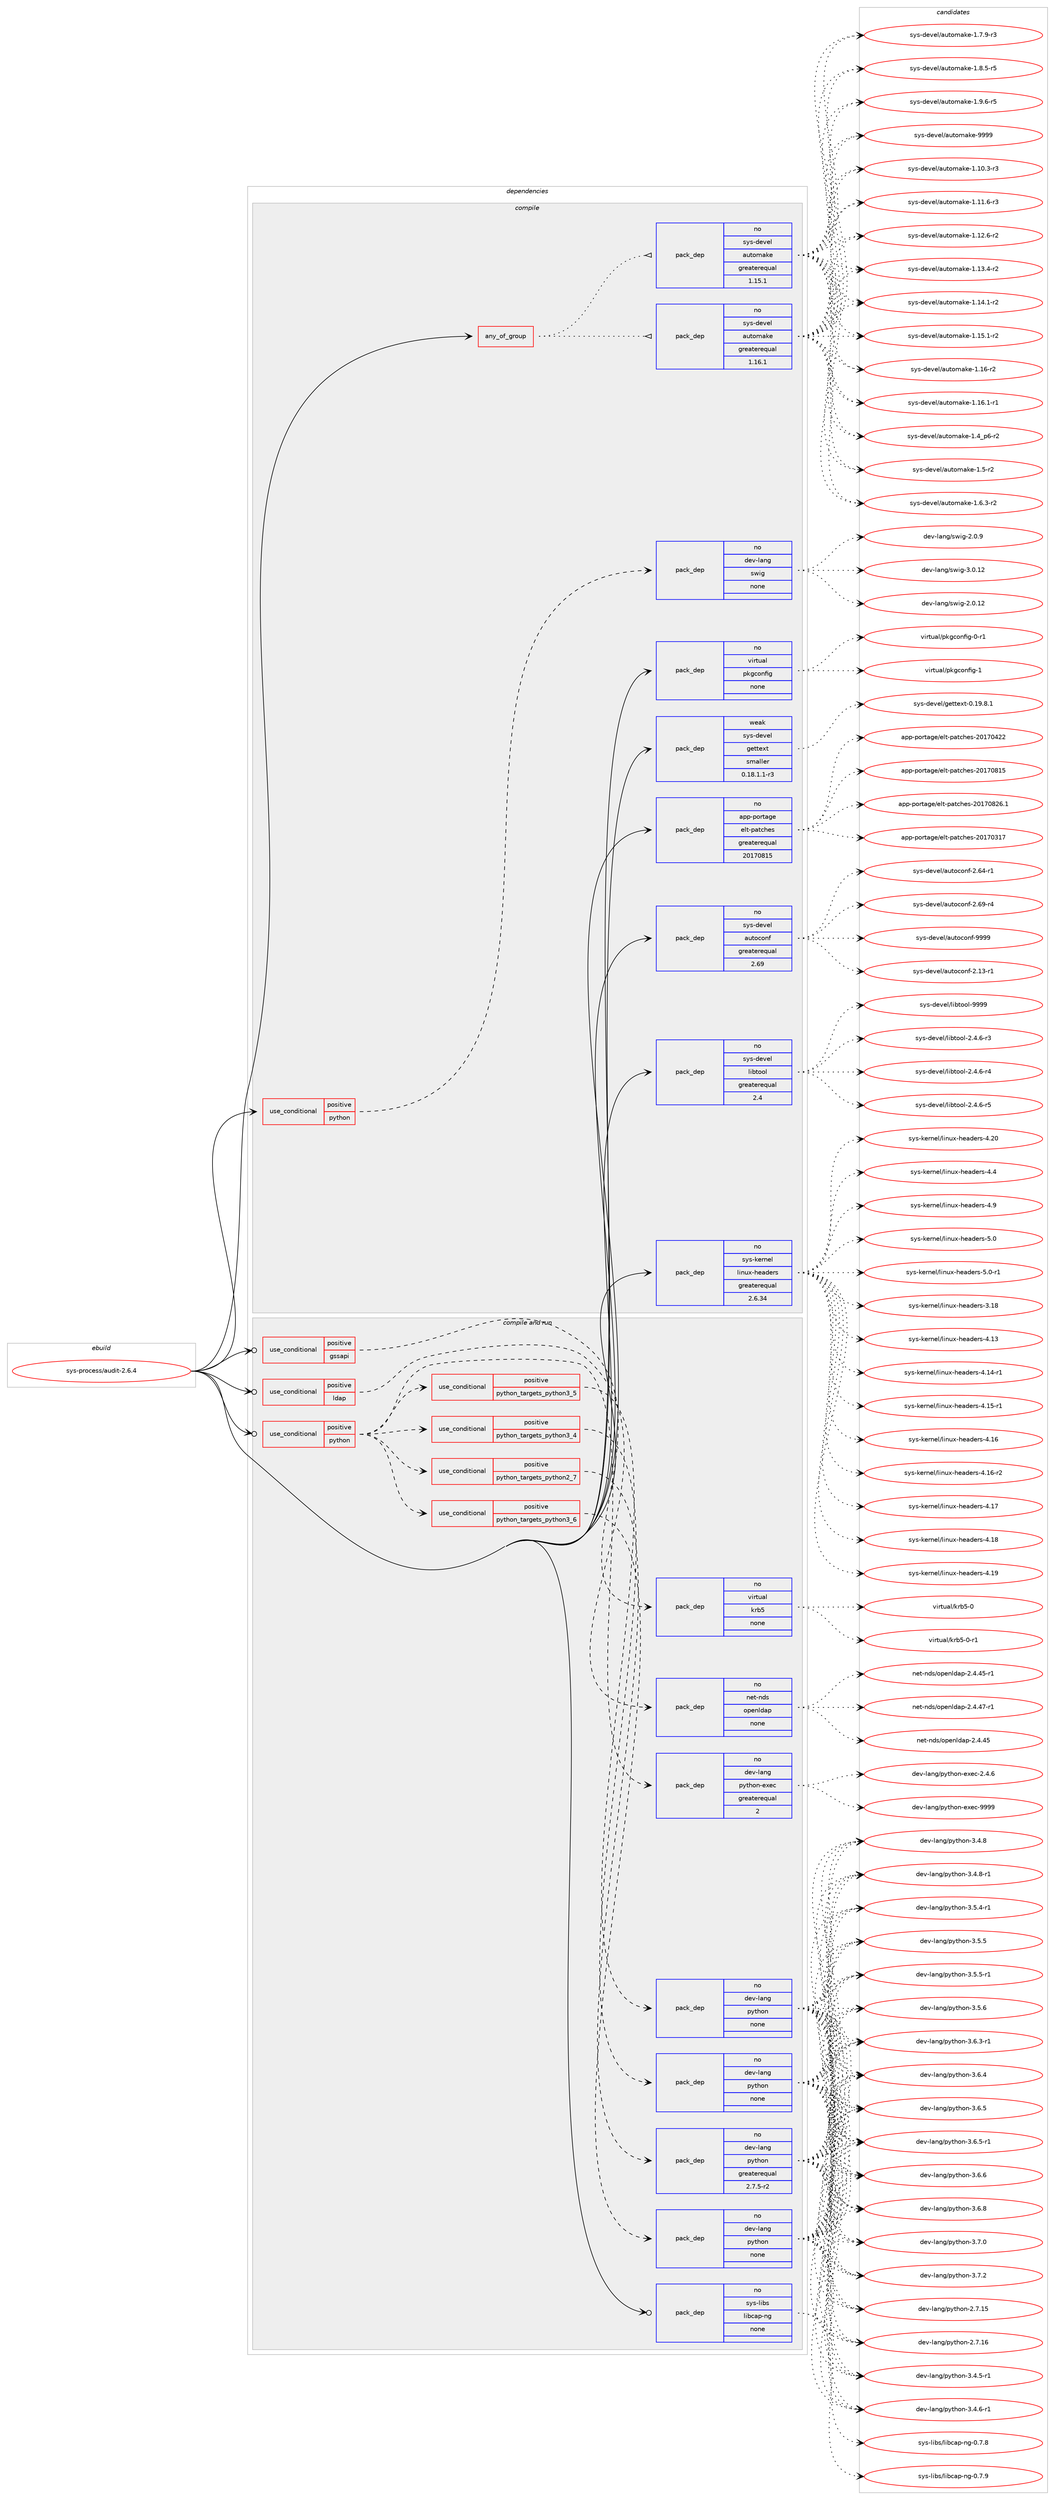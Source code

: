 digraph prolog {

# *************
# Graph options
# *************

newrank=true;
concentrate=true;
compound=true;
graph [rankdir=LR,fontname=Helvetica,fontsize=10,ranksep=1.5];#, ranksep=2.5, nodesep=0.2];
edge  [arrowhead=vee];
node  [fontname=Helvetica,fontsize=10];

# **********
# The ebuild
# **********

subgraph cluster_leftcol {
color=gray;
rank=same;
label=<<i>ebuild</i>>;
id [label="sys-process/audit-2.6.4", color=red, width=4, href="../sys-process/audit-2.6.4.svg"];
}

# ****************
# The dependencies
# ****************

subgraph cluster_midcol {
color=gray;
label=<<i>dependencies</i>>;
subgraph cluster_compile {
fillcolor="#eeeeee";
style=filled;
label=<<i>compile</i>>;
subgraph any27771 {
dependency1740140 [label=<<TABLE BORDER="0" CELLBORDER="1" CELLSPACING="0" CELLPADDING="4"><TR><TD CELLPADDING="10">any_of_group</TD></TR></TABLE>>, shape=none, color=red];subgraph pack1248981 {
dependency1740141 [label=<<TABLE BORDER="0" CELLBORDER="1" CELLSPACING="0" CELLPADDING="4" WIDTH="220"><TR><TD ROWSPAN="6" CELLPADDING="30">pack_dep</TD></TR><TR><TD WIDTH="110">no</TD></TR><TR><TD>sys-devel</TD></TR><TR><TD>automake</TD></TR><TR><TD>greaterequal</TD></TR><TR><TD>1.16.1</TD></TR></TABLE>>, shape=none, color=blue];
}
dependency1740140:e -> dependency1740141:w [weight=20,style="dotted",arrowhead="oinv"];
subgraph pack1248982 {
dependency1740142 [label=<<TABLE BORDER="0" CELLBORDER="1" CELLSPACING="0" CELLPADDING="4" WIDTH="220"><TR><TD ROWSPAN="6" CELLPADDING="30">pack_dep</TD></TR><TR><TD WIDTH="110">no</TD></TR><TR><TD>sys-devel</TD></TR><TR><TD>automake</TD></TR><TR><TD>greaterequal</TD></TR><TR><TD>1.15.1</TD></TR></TABLE>>, shape=none, color=blue];
}
dependency1740140:e -> dependency1740142:w [weight=20,style="dotted",arrowhead="oinv"];
}
id:e -> dependency1740140:w [weight=20,style="solid",arrowhead="vee"];
subgraph cond462396 {
dependency1740143 [label=<<TABLE BORDER="0" CELLBORDER="1" CELLSPACING="0" CELLPADDING="4"><TR><TD ROWSPAN="3" CELLPADDING="10">use_conditional</TD></TR><TR><TD>positive</TD></TR><TR><TD>python</TD></TR></TABLE>>, shape=none, color=red];
subgraph pack1248983 {
dependency1740144 [label=<<TABLE BORDER="0" CELLBORDER="1" CELLSPACING="0" CELLPADDING="4" WIDTH="220"><TR><TD ROWSPAN="6" CELLPADDING="30">pack_dep</TD></TR><TR><TD WIDTH="110">no</TD></TR><TR><TD>dev-lang</TD></TR><TR><TD>swig</TD></TR><TR><TD>none</TD></TR><TR><TD></TD></TR></TABLE>>, shape=none, color=blue];
}
dependency1740143:e -> dependency1740144:w [weight=20,style="dashed",arrowhead="vee"];
}
id:e -> dependency1740143:w [weight=20,style="solid",arrowhead="vee"];
subgraph pack1248984 {
dependency1740145 [label=<<TABLE BORDER="0" CELLBORDER="1" CELLSPACING="0" CELLPADDING="4" WIDTH="220"><TR><TD ROWSPAN="6" CELLPADDING="30">pack_dep</TD></TR><TR><TD WIDTH="110">no</TD></TR><TR><TD>app-portage</TD></TR><TR><TD>elt-patches</TD></TR><TR><TD>greaterequal</TD></TR><TR><TD>20170815</TD></TR></TABLE>>, shape=none, color=blue];
}
id:e -> dependency1740145:w [weight=20,style="solid",arrowhead="vee"];
subgraph pack1248985 {
dependency1740146 [label=<<TABLE BORDER="0" CELLBORDER="1" CELLSPACING="0" CELLPADDING="4" WIDTH="220"><TR><TD ROWSPAN="6" CELLPADDING="30">pack_dep</TD></TR><TR><TD WIDTH="110">no</TD></TR><TR><TD>sys-devel</TD></TR><TR><TD>autoconf</TD></TR><TR><TD>greaterequal</TD></TR><TR><TD>2.69</TD></TR></TABLE>>, shape=none, color=blue];
}
id:e -> dependency1740146:w [weight=20,style="solid",arrowhead="vee"];
subgraph pack1248986 {
dependency1740147 [label=<<TABLE BORDER="0" CELLBORDER="1" CELLSPACING="0" CELLPADDING="4" WIDTH="220"><TR><TD ROWSPAN="6" CELLPADDING="30">pack_dep</TD></TR><TR><TD WIDTH="110">no</TD></TR><TR><TD>sys-devel</TD></TR><TR><TD>libtool</TD></TR><TR><TD>greaterequal</TD></TR><TR><TD>2.4</TD></TR></TABLE>>, shape=none, color=blue];
}
id:e -> dependency1740147:w [weight=20,style="solid",arrowhead="vee"];
subgraph pack1248987 {
dependency1740148 [label=<<TABLE BORDER="0" CELLBORDER="1" CELLSPACING="0" CELLPADDING="4" WIDTH="220"><TR><TD ROWSPAN="6" CELLPADDING="30">pack_dep</TD></TR><TR><TD WIDTH="110">no</TD></TR><TR><TD>sys-kernel</TD></TR><TR><TD>linux-headers</TD></TR><TR><TD>greaterequal</TD></TR><TR><TD>2.6.34</TD></TR></TABLE>>, shape=none, color=blue];
}
id:e -> dependency1740148:w [weight=20,style="solid",arrowhead="vee"];
subgraph pack1248988 {
dependency1740149 [label=<<TABLE BORDER="0" CELLBORDER="1" CELLSPACING="0" CELLPADDING="4" WIDTH="220"><TR><TD ROWSPAN="6" CELLPADDING="30">pack_dep</TD></TR><TR><TD WIDTH="110">no</TD></TR><TR><TD>virtual</TD></TR><TR><TD>pkgconfig</TD></TR><TR><TD>none</TD></TR><TR><TD></TD></TR></TABLE>>, shape=none, color=blue];
}
id:e -> dependency1740149:w [weight=20,style="solid",arrowhead="vee"];
subgraph pack1248989 {
dependency1740150 [label=<<TABLE BORDER="0" CELLBORDER="1" CELLSPACING="0" CELLPADDING="4" WIDTH="220"><TR><TD ROWSPAN="6" CELLPADDING="30">pack_dep</TD></TR><TR><TD WIDTH="110">weak</TD></TR><TR><TD>sys-devel</TD></TR><TR><TD>gettext</TD></TR><TR><TD>smaller</TD></TR><TR><TD>0.18.1.1-r3</TD></TR></TABLE>>, shape=none, color=blue];
}
id:e -> dependency1740150:w [weight=20,style="solid",arrowhead="vee"];
}
subgraph cluster_compileandrun {
fillcolor="#eeeeee";
style=filled;
label=<<i>compile and run</i>>;
subgraph cond462397 {
dependency1740151 [label=<<TABLE BORDER="0" CELLBORDER="1" CELLSPACING="0" CELLPADDING="4"><TR><TD ROWSPAN="3" CELLPADDING="10">use_conditional</TD></TR><TR><TD>positive</TD></TR><TR><TD>gssapi</TD></TR></TABLE>>, shape=none, color=red];
subgraph pack1248990 {
dependency1740152 [label=<<TABLE BORDER="0" CELLBORDER="1" CELLSPACING="0" CELLPADDING="4" WIDTH="220"><TR><TD ROWSPAN="6" CELLPADDING="30">pack_dep</TD></TR><TR><TD WIDTH="110">no</TD></TR><TR><TD>virtual</TD></TR><TR><TD>krb5</TD></TR><TR><TD>none</TD></TR><TR><TD></TD></TR></TABLE>>, shape=none, color=blue];
}
dependency1740151:e -> dependency1740152:w [weight=20,style="dashed",arrowhead="vee"];
}
id:e -> dependency1740151:w [weight=20,style="solid",arrowhead="odotvee"];
subgraph cond462398 {
dependency1740153 [label=<<TABLE BORDER="0" CELLBORDER="1" CELLSPACING="0" CELLPADDING="4"><TR><TD ROWSPAN="3" CELLPADDING="10">use_conditional</TD></TR><TR><TD>positive</TD></TR><TR><TD>ldap</TD></TR></TABLE>>, shape=none, color=red];
subgraph pack1248991 {
dependency1740154 [label=<<TABLE BORDER="0" CELLBORDER="1" CELLSPACING="0" CELLPADDING="4" WIDTH="220"><TR><TD ROWSPAN="6" CELLPADDING="30">pack_dep</TD></TR><TR><TD WIDTH="110">no</TD></TR><TR><TD>net-nds</TD></TR><TR><TD>openldap</TD></TR><TR><TD>none</TD></TR><TR><TD></TD></TR></TABLE>>, shape=none, color=blue];
}
dependency1740153:e -> dependency1740154:w [weight=20,style="dashed",arrowhead="vee"];
}
id:e -> dependency1740153:w [weight=20,style="solid",arrowhead="odotvee"];
subgraph cond462399 {
dependency1740155 [label=<<TABLE BORDER="0" CELLBORDER="1" CELLSPACING="0" CELLPADDING="4"><TR><TD ROWSPAN="3" CELLPADDING="10">use_conditional</TD></TR><TR><TD>positive</TD></TR><TR><TD>python</TD></TR></TABLE>>, shape=none, color=red];
subgraph cond462400 {
dependency1740156 [label=<<TABLE BORDER="0" CELLBORDER="1" CELLSPACING="0" CELLPADDING="4"><TR><TD ROWSPAN="3" CELLPADDING="10">use_conditional</TD></TR><TR><TD>positive</TD></TR><TR><TD>python_targets_python2_7</TD></TR></TABLE>>, shape=none, color=red];
subgraph pack1248992 {
dependency1740157 [label=<<TABLE BORDER="0" CELLBORDER="1" CELLSPACING="0" CELLPADDING="4" WIDTH="220"><TR><TD ROWSPAN="6" CELLPADDING="30">pack_dep</TD></TR><TR><TD WIDTH="110">no</TD></TR><TR><TD>dev-lang</TD></TR><TR><TD>python</TD></TR><TR><TD>greaterequal</TD></TR><TR><TD>2.7.5-r2</TD></TR></TABLE>>, shape=none, color=blue];
}
dependency1740156:e -> dependency1740157:w [weight=20,style="dashed",arrowhead="vee"];
}
dependency1740155:e -> dependency1740156:w [weight=20,style="dashed",arrowhead="vee"];
subgraph cond462401 {
dependency1740158 [label=<<TABLE BORDER="0" CELLBORDER="1" CELLSPACING="0" CELLPADDING="4"><TR><TD ROWSPAN="3" CELLPADDING="10">use_conditional</TD></TR><TR><TD>positive</TD></TR><TR><TD>python_targets_python3_4</TD></TR></TABLE>>, shape=none, color=red];
subgraph pack1248993 {
dependency1740159 [label=<<TABLE BORDER="0" CELLBORDER="1" CELLSPACING="0" CELLPADDING="4" WIDTH="220"><TR><TD ROWSPAN="6" CELLPADDING="30">pack_dep</TD></TR><TR><TD WIDTH="110">no</TD></TR><TR><TD>dev-lang</TD></TR><TR><TD>python</TD></TR><TR><TD>none</TD></TR><TR><TD></TD></TR></TABLE>>, shape=none, color=blue];
}
dependency1740158:e -> dependency1740159:w [weight=20,style="dashed",arrowhead="vee"];
}
dependency1740155:e -> dependency1740158:w [weight=20,style="dashed",arrowhead="vee"];
subgraph cond462402 {
dependency1740160 [label=<<TABLE BORDER="0" CELLBORDER="1" CELLSPACING="0" CELLPADDING="4"><TR><TD ROWSPAN="3" CELLPADDING="10">use_conditional</TD></TR><TR><TD>positive</TD></TR><TR><TD>python_targets_python3_5</TD></TR></TABLE>>, shape=none, color=red];
subgraph pack1248994 {
dependency1740161 [label=<<TABLE BORDER="0" CELLBORDER="1" CELLSPACING="0" CELLPADDING="4" WIDTH="220"><TR><TD ROWSPAN="6" CELLPADDING="30">pack_dep</TD></TR><TR><TD WIDTH="110">no</TD></TR><TR><TD>dev-lang</TD></TR><TR><TD>python</TD></TR><TR><TD>none</TD></TR><TR><TD></TD></TR></TABLE>>, shape=none, color=blue];
}
dependency1740160:e -> dependency1740161:w [weight=20,style="dashed",arrowhead="vee"];
}
dependency1740155:e -> dependency1740160:w [weight=20,style="dashed",arrowhead="vee"];
subgraph cond462403 {
dependency1740162 [label=<<TABLE BORDER="0" CELLBORDER="1" CELLSPACING="0" CELLPADDING="4"><TR><TD ROWSPAN="3" CELLPADDING="10">use_conditional</TD></TR><TR><TD>positive</TD></TR><TR><TD>python_targets_python3_6</TD></TR></TABLE>>, shape=none, color=red];
subgraph pack1248995 {
dependency1740163 [label=<<TABLE BORDER="0" CELLBORDER="1" CELLSPACING="0" CELLPADDING="4" WIDTH="220"><TR><TD ROWSPAN="6" CELLPADDING="30">pack_dep</TD></TR><TR><TD WIDTH="110">no</TD></TR><TR><TD>dev-lang</TD></TR><TR><TD>python</TD></TR><TR><TD>none</TD></TR><TR><TD></TD></TR></TABLE>>, shape=none, color=blue];
}
dependency1740162:e -> dependency1740163:w [weight=20,style="dashed",arrowhead="vee"];
}
dependency1740155:e -> dependency1740162:w [weight=20,style="dashed",arrowhead="vee"];
subgraph pack1248996 {
dependency1740164 [label=<<TABLE BORDER="0" CELLBORDER="1" CELLSPACING="0" CELLPADDING="4" WIDTH="220"><TR><TD ROWSPAN="6" CELLPADDING="30">pack_dep</TD></TR><TR><TD WIDTH="110">no</TD></TR><TR><TD>dev-lang</TD></TR><TR><TD>python-exec</TD></TR><TR><TD>greaterequal</TD></TR><TR><TD>2</TD></TR></TABLE>>, shape=none, color=blue];
}
dependency1740155:e -> dependency1740164:w [weight=20,style="dashed",arrowhead="vee"];
}
id:e -> dependency1740155:w [weight=20,style="solid",arrowhead="odotvee"];
subgraph pack1248997 {
dependency1740165 [label=<<TABLE BORDER="0" CELLBORDER="1" CELLSPACING="0" CELLPADDING="4" WIDTH="220"><TR><TD ROWSPAN="6" CELLPADDING="30">pack_dep</TD></TR><TR><TD WIDTH="110">no</TD></TR><TR><TD>sys-libs</TD></TR><TR><TD>libcap-ng</TD></TR><TR><TD>none</TD></TR><TR><TD></TD></TR></TABLE>>, shape=none, color=blue];
}
id:e -> dependency1740165:w [weight=20,style="solid",arrowhead="odotvee"];
}
subgraph cluster_run {
fillcolor="#eeeeee";
style=filled;
label=<<i>run</i>>;
}
}

# **************
# The candidates
# **************

subgraph cluster_choices {
rank=same;
color=gray;
label=<<i>candidates</i>>;

subgraph choice1248981 {
color=black;
nodesep=1;
choice11512111545100101118101108479711711611110997107101454946494846514511451 [label="sys-devel/automake-1.10.3-r3", color=red, width=4,href="../sys-devel/automake-1.10.3-r3.svg"];
choice11512111545100101118101108479711711611110997107101454946494946544511451 [label="sys-devel/automake-1.11.6-r3", color=red, width=4,href="../sys-devel/automake-1.11.6-r3.svg"];
choice11512111545100101118101108479711711611110997107101454946495046544511450 [label="sys-devel/automake-1.12.6-r2", color=red, width=4,href="../sys-devel/automake-1.12.6-r2.svg"];
choice11512111545100101118101108479711711611110997107101454946495146524511450 [label="sys-devel/automake-1.13.4-r2", color=red, width=4,href="../sys-devel/automake-1.13.4-r2.svg"];
choice11512111545100101118101108479711711611110997107101454946495246494511450 [label="sys-devel/automake-1.14.1-r2", color=red, width=4,href="../sys-devel/automake-1.14.1-r2.svg"];
choice11512111545100101118101108479711711611110997107101454946495346494511450 [label="sys-devel/automake-1.15.1-r2", color=red, width=4,href="../sys-devel/automake-1.15.1-r2.svg"];
choice1151211154510010111810110847971171161111099710710145494649544511450 [label="sys-devel/automake-1.16-r2", color=red, width=4,href="../sys-devel/automake-1.16-r2.svg"];
choice11512111545100101118101108479711711611110997107101454946495446494511449 [label="sys-devel/automake-1.16.1-r1", color=red, width=4,href="../sys-devel/automake-1.16.1-r1.svg"];
choice115121115451001011181011084797117116111109971071014549465295112544511450 [label="sys-devel/automake-1.4_p6-r2", color=red, width=4,href="../sys-devel/automake-1.4_p6-r2.svg"];
choice11512111545100101118101108479711711611110997107101454946534511450 [label="sys-devel/automake-1.5-r2", color=red, width=4,href="../sys-devel/automake-1.5-r2.svg"];
choice115121115451001011181011084797117116111109971071014549465446514511450 [label="sys-devel/automake-1.6.3-r2", color=red, width=4,href="../sys-devel/automake-1.6.3-r2.svg"];
choice115121115451001011181011084797117116111109971071014549465546574511451 [label="sys-devel/automake-1.7.9-r3", color=red, width=4,href="../sys-devel/automake-1.7.9-r3.svg"];
choice115121115451001011181011084797117116111109971071014549465646534511453 [label="sys-devel/automake-1.8.5-r5", color=red, width=4,href="../sys-devel/automake-1.8.5-r5.svg"];
choice115121115451001011181011084797117116111109971071014549465746544511453 [label="sys-devel/automake-1.9.6-r5", color=red, width=4,href="../sys-devel/automake-1.9.6-r5.svg"];
choice115121115451001011181011084797117116111109971071014557575757 [label="sys-devel/automake-9999", color=red, width=4,href="../sys-devel/automake-9999.svg"];
dependency1740141:e -> choice11512111545100101118101108479711711611110997107101454946494846514511451:w [style=dotted,weight="100"];
dependency1740141:e -> choice11512111545100101118101108479711711611110997107101454946494946544511451:w [style=dotted,weight="100"];
dependency1740141:e -> choice11512111545100101118101108479711711611110997107101454946495046544511450:w [style=dotted,weight="100"];
dependency1740141:e -> choice11512111545100101118101108479711711611110997107101454946495146524511450:w [style=dotted,weight="100"];
dependency1740141:e -> choice11512111545100101118101108479711711611110997107101454946495246494511450:w [style=dotted,weight="100"];
dependency1740141:e -> choice11512111545100101118101108479711711611110997107101454946495346494511450:w [style=dotted,weight="100"];
dependency1740141:e -> choice1151211154510010111810110847971171161111099710710145494649544511450:w [style=dotted,weight="100"];
dependency1740141:e -> choice11512111545100101118101108479711711611110997107101454946495446494511449:w [style=dotted,weight="100"];
dependency1740141:e -> choice115121115451001011181011084797117116111109971071014549465295112544511450:w [style=dotted,weight="100"];
dependency1740141:e -> choice11512111545100101118101108479711711611110997107101454946534511450:w [style=dotted,weight="100"];
dependency1740141:e -> choice115121115451001011181011084797117116111109971071014549465446514511450:w [style=dotted,weight="100"];
dependency1740141:e -> choice115121115451001011181011084797117116111109971071014549465546574511451:w [style=dotted,weight="100"];
dependency1740141:e -> choice115121115451001011181011084797117116111109971071014549465646534511453:w [style=dotted,weight="100"];
dependency1740141:e -> choice115121115451001011181011084797117116111109971071014549465746544511453:w [style=dotted,weight="100"];
dependency1740141:e -> choice115121115451001011181011084797117116111109971071014557575757:w [style=dotted,weight="100"];
}
subgraph choice1248982 {
color=black;
nodesep=1;
choice11512111545100101118101108479711711611110997107101454946494846514511451 [label="sys-devel/automake-1.10.3-r3", color=red, width=4,href="../sys-devel/automake-1.10.3-r3.svg"];
choice11512111545100101118101108479711711611110997107101454946494946544511451 [label="sys-devel/automake-1.11.6-r3", color=red, width=4,href="../sys-devel/automake-1.11.6-r3.svg"];
choice11512111545100101118101108479711711611110997107101454946495046544511450 [label="sys-devel/automake-1.12.6-r2", color=red, width=4,href="../sys-devel/automake-1.12.6-r2.svg"];
choice11512111545100101118101108479711711611110997107101454946495146524511450 [label="sys-devel/automake-1.13.4-r2", color=red, width=4,href="../sys-devel/automake-1.13.4-r2.svg"];
choice11512111545100101118101108479711711611110997107101454946495246494511450 [label="sys-devel/automake-1.14.1-r2", color=red, width=4,href="../sys-devel/automake-1.14.1-r2.svg"];
choice11512111545100101118101108479711711611110997107101454946495346494511450 [label="sys-devel/automake-1.15.1-r2", color=red, width=4,href="../sys-devel/automake-1.15.1-r2.svg"];
choice1151211154510010111810110847971171161111099710710145494649544511450 [label="sys-devel/automake-1.16-r2", color=red, width=4,href="../sys-devel/automake-1.16-r2.svg"];
choice11512111545100101118101108479711711611110997107101454946495446494511449 [label="sys-devel/automake-1.16.1-r1", color=red, width=4,href="../sys-devel/automake-1.16.1-r1.svg"];
choice115121115451001011181011084797117116111109971071014549465295112544511450 [label="sys-devel/automake-1.4_p6-r2", color=red, width=4,href="../sys-devel/automake-1.4_p6-r2.svg"];
choice11512111545100101118101108479711711611110997107101454946534511450 [label="sys-devel/automake-1.5-r2", color=red, width=4,href="../sys-devel/automake-1.5-r2.svg"];
choice115121115451001011181011084797117116111109971071014549465446514511450 [label="sys-devel/automake-1.6.3-r2", color=red, width=4,href="../sys-devel/automake-1.6.3-r2.svg"];
choice115121115451001011181011084797117116111109971071014549465546574511451 [label="sys-devel/automake-1.7.9-r3", color=red, width=4,href="../sys-devel/automake-1.7.9-r3.svg"];
choice115121115451001011181011084797117116111109971071014549465646534511453 [label="sys-devel/automake-1.8.5-r5", color=red, width=4,href="../sys-devel/automake-1.8.5-r5.svg"];
choice115121115451001011181011084797117116111109971071014549465746544511453 [label="sys-devel/automake-1.9.6-r5", color=red, width=4,href="../sys-devel/automake-1.9.6-r5.svg"];
choice115121115451001011181011084797117116111109971071014557575757 [label="sys-devel/automake-9999", color=red, width=4,href="../sys-devel/automake-9999.svg"];
dependency1740142:e -> choice11512111545100101118101108479711711611110997107101454946494846514511451:w [style=dotted,weight="100"];
dependency1740142:e -> choice11512111545100101118101108479711711611110997107101454946494946544511451:w [style=dotted,weight="100"];
dependency1740142:e -> choice11512111545100101118101108479711711611110997107101454946495046544511450:w [style=dotted,weight="100"];
dependency1740142:e -> choice11512111545100101118101108479711711611110997107101454946495146524511450:w [style=dotted,weight="100"];
dependency1740142:e -> choice11512111545100101118101108479711711611110997107101454946495246494511450:w [style=dotted,weight="100"];
dependency1740142:e -> choice11512111545100101118101108479711711611110997107101454946495346494511450:w [style=dotted,weight="100"];
dependency1740142:e -> choice1151211154510010111810110847971171161111099710710145494649544511450:w [style=dotted,weight="100"];
dependency1740142:e -> choice11512111545100101118101108479711711611110997107101454946495446494511449:w [style=dotted,weight="100"];
dependency1740142:e -> choice115121115451001011181011084797117116111109971071014549465295112544511450:w [style=dotted,weight="100"];
dependency1740142:e -> choice11512111545100101118101108479711711611110997107101454946534511450:w [style=dotted,weight="100"];
dependency1740142:e -> choice115121115451001011181011084797117116111109971071014549465446514511450:w [style=dotted,weight="100"];
dependency1740142:e -> choice115121115451001011181011084797117116111109971071014549465546574511451:w [style=dotted,weight="100"];
dependency1740142:e -> choice115121115451001011181011084797117116111109971071014549465646534511453:w [style=dotted,weight="100"];
dependency1740142:e -> choice115121115451001011181011084797117116111109971071014549465746544511453:w [style=dotted,weight="100"];
dependency1740142:e -> choice115121115451001011181011084797117116111109971071014557575757:w [style=dotted,weight="100"];
}
subgraph choice1248983 {
color=black;
nodesep=1;
choice10010111845108971101034711511910510345504648464950 [label="dev-lang/swig-2.0.12", color=red, width=4,href="../dev-lang/swig-2.0.12.svg"];
choice100101118451089711010347115119105103455046484657 [label="dev-lang/swig-2.0.9", color=red, width=4,href="../dev-lang/swig-2.0.9.svg"];
choice10010111845108971101034711511910510345514648464950 [label="dev-lang/swig-3.0.12", color=red, width=4,href="../dev-lang/swig-3.0.12.svg"];
dependency1740144:e -> choice10010111845108971101034711511910510345504648464950:w [style=dotted,weight="100"];
dependency1740144:e -> choice100101118451089711010347115119105103455046484657:w [style=dotted,weight="100"];
dependency1740144:e -> choice10010111845108971101034711511910510345514648464950:w [style=dotted,weight="100"];
}
subgraph choice1248984 {
color=black;
nodesep=1;
choice97112112451121111141169710310147101108116451129711699104101115455048495548514955 [label="app-portage/elt-patches-20170317", color=red, width=4,href="../app-portage/elt-patches-20170317.svg"];
choice97112112451121111141169710310147101108116451129711699104101115455048495548525050 [label="app-portage/elt-patches-20170422", color=red, width=4,href="../app-portage/elt-patches-20170422.svg"];
choice97112112451121111141169710310147101108116451129711699104101115455048495548564953 [label="app-portage/elt-patches-20170815", color=red, width=4,href="../app-portage/elt-patches-20170815.svg"];
choice971121124511211111411697103101471011081164511297116991041011154550484955485650544649 [label="app-portage/elt-patches-20170826.1", color=red, width=4,href="../app-portage/elt-patches-20170826.1.svg"];
dependency1740145:e -> choice97112112451121111141169710310147101108116451129711699104101115455048495548514955:w [style=dotted,weight="100"];
dependency1740145:e -> choice97112112451121111141169710310147101108116451129711699104101115455048495548525050:w [style=dotted,weight="100"];
dependency1740145:e -> choice97112112451121111141169710310147101108116451129711699104101115455048495548564953:w [style=dotted,weight="100"];
dependency1740145:e -> choice971121124511211111411697103101471011081164511297116991041011154550484955485650544649:w [style=dotted,weight="100"];
}
subgraph choice1248985 {
color=black;
nodesep=1;
choice1151211154510010111810110847971171161119911111010245504649514511449 [label="sys-devel/autoconf-2.13-r1", color=red, width=4,href="../sys-devel/autoconf-2.13-r1.svg"];
choice1151211154510010111810110847971171161119911111010245504654524511449 [label="sys-devel/autoconf-2.64-r1", color=red, width=4,href="../sys-devel/autoconf-2.64-r1.svg"];
choice1151211154510010111810110847971171161119911111010245504654574511452 [label="sys-devel/autoconf-2.69-r4", color=red, width=4,href="../sys-devel/autoconf-2.69-r4.svg"];
choice115121115451001011181011084797117116111991111101024557575757 [label="sys-devel/autoconf-9999", color=red, width=4,href="../sys-devel/autoconf-9999.svg"];
dependency1740146:e -> choice1151211154510010111810110847971171161119911111010245504649514511449:w [style=dotted,weight="100"];
dependency1740146:e -> choice1151211154510010111810110847971171161119911111010245504654524511449:w [style=dotted,weight="100"];
dependency1740146:e -> choice1151211154510010111810110847971171161119911111010245504654574511452:w [style=dotted,weight="100"];
dependency1740146:e -> choice115121115451001011181011084797117116111991111101024557575757:w [style=dotted,weight="100"];
}
subgraph choice1248986 {
color=black;
nodesep=1;
choice1151211154510010111810110847108105981161111111084550465246544511451 [label="sys-devel/libtool-2.4.6-r3", color=red, width=4,href="../sys-devel/libtool-2.4.6-r3.svg"];
choice1151211154510010111810110847108105981161111111084550465246544511452 [label="sys-devel/libtool-2.4.6-r4", color=red, width=4,href="../sys-devel/libtool-2.4.6-r4.svg"];
choice1151211154510010111810110847108105981161111111084550465246544511453 [label="sys-devel/libtool-2.4.6-r5", color=red, width=4,href="../sys-devel/libtool-2.4.6-r5.svg"];
choice1151211154510010111810110847108105981161111111084557575757 [label="sys-devel/libtool-9999", color=red, width=4,href="../sys-devel/libtool-9999.svg"];
dependency1740147:e -> choice1151211154510010111810110847108105981161111111084550465246544511451:w [style=dotted,weight="100"];
dependency1740147:e -> choice1151211154510010111810110847108105981161111111084550465246544511452:w [style=dotted,weight="100"];
dependency1740147:e -> choice1151211154510010111810110847108105981161111111084550465246544511453:w [style=dotted,weight="100"];
dependency1740147:e -> choice1151211154510010111810110847108105981161111111084557575757:w [style=dotted,weight="100"];
}
subgraph choice1248987 {
color=black;
nodesep=1;
choice115121115451071011141101011084710810511011712045104101971001011141154551464956 [label="sys-kernel/linux-headers-3.18", color=red, width=4,href="../sys-kernel/linux-headers-3.18.svg"];
choice115121115451071011141101011084710810511011712045104101971001011141154552464951 [label="sys-kernel/linux-headers-4.13", color=red, width=4,href="../sys-kernel/linux-headers-4.13.svg"];
choice1151211154510710111411010110847108105110117120451041019710010111411545524649524511449 [label="sys-kernel/linux-headers-4.14-r1", color=red, width=4,href="../sys-kernel/linux-headers-4.14-r1.svg"];
choice1151211154510710111411010110847108105110117120451041019710010111411545524649534511449 [label="sys-kernel/linux-headers-4.15-r1", color=red, width=4,href="../sys-kernel/linux-headers-4.15-r1.svg"];
choice115121115451071011141101011084710810511011712045104101971001011141154552464954 [label="sys-kernel/linux-headers-4.16", color=red, width=4,href="../sys-kernel/linux-headers-4.16.svg"];
choice1151211154510710111411010110847108105110117120451041019710010111411545524649544511450 [label="sys-kernel/linux-headers-4.16-r2", color=red, width=4,href="../sys-kernel/linux-headers-4.16-r2.svg"];
choice115121115451071011141101011084710810511011712045104101971001011141154552464955 [label="sys-kernel/linux-headers-4.17", color=red, width=4,href="../sys-kernel/linux-headers-4.17.svg"];
choice115121115451071011141101011084710810511011712045104101971001011141154552464956 [label="sys-kernel/linux-headers-4.18", color=red, width=4,href="../sys-kernel/linux-headers-4.18.svg"];
choice115121115451071011141101011084710810511011712045104101971001011141154552464957 [label="sys-kernel/linux-headers-4.19", color=red, width=4,href="../sys-kernel/linux-headers-4.19.svg"];
choice115121115451071011141101011084710810511011712045104101971001011141154552465048 [label="sys-kernel/linux-headers-4.20", color=red, width=4,href="../sys-kernel/linux-headers-4.20.svg"];
choice1151211154510710111411010110847108105110117120451041019710010111411545524652 [label="sys-kernel/linux-headers-4.4", color=red, width=4,href="../sys-kernel/linux-headers-4.4.svg"];
choice1151211154510710111411010110847108105110117120451041019710010111411545524657 [label="sys-kernel/linux-headers-4.9", color=red, width=4,href="../sys-kernel/linux-headers-4.9.svg"];
choice1151211154510710111411010110847108105110117120451041019710010111411545534648 [label="sys-kernel/linux-headers-5.0", color=red, width=4,href="../sys-kernel/linux-headers-5.0.svg"];
choice11512111545107101114110101108471081051101171204510410197100101114115455346484511449 [label="sys-kernel/linux-headers-5.0-r1", color=red, width=4,href="../sys-kernel/linux-headers-5.0-r1.svg"];
dependency1740148:e -> choice115121115451071011141101011084710810511011712045104101971001011141154551464956:w [style=dotted,weight="100"];
dependency1740148:e -> choice115121115451071011141101011084710810511011712045104101971001011141154552464951:w [style=dotted,weight="100"];
dependency1740148:e -> choice1151211154510710111411010110847108105110117120451041019710010111411545524649524511449:w [style=dotted,weight="100"];
dependency1740148:e -> choice1151211154510710111411010110847108105110117120451041019710010111411545524649534511449:w [style=dotted,weight="100"];
dependency1740148:e -> choice115121115451071011141101011084710810511011712045104101971001011141154552464954:w [style=dotted,weight="100"];
dependency1740148:e -> choice1151211154510710111411010110847108105110117120451041019710010111411545524649544511450:w [style=dotted,weight="100"];
dependency1740148:e -> choice115121115451071011141101011084710810511011712045104101971001011141154552464955:w [style=dotted,weight="100"];
dependency1740148:e -> choice115121115451071011141101011084710810511011712045104101971001011141154552464956:w [style=dotted,weight="100"];
dependency1740148:e -> choice115121115451071011141101011084710810511011712045104101971001011141154552464957:w [style=dotted,weight="100"];
dependency1740148:e -> choice115121115451071011141101011084710810511011712045104101971001011141154552465048:w [style=dotted,weight="100"];
dependency1740148:e -> choice1151211154510710111411010110847108105110117120451041019710010111411545524652:w [style=dotted,weight="100"];
dependency1740148:e -> choice1151211154510710111411010110847108105110117120451041019710010111411545524657:w [style=dotted,weight="100"];
dependency1740148:e -> choice1151211154510710111411010110847108105110117120451041019710010111411545534648:w [style=dotted,weight="100"];
dependency1740148:e -> choice11512111545107101114110101108471081051101171204510410197100101114115455346484511449:w [style=dotted,weight="100"];
}
subgraph choice1248988 {
color=black;
nodesep=1;
choice11810511411611797108471121071039911111010210510345484511449 [label="virtual/pkgconfig-0-r1", color=red, width=4,href="../virtual/pkgconfig-0-r1.svg"];
choice1181051141161179710847112107103991111101021051034549 [label="virtual/pkgconfig-1", color=red, width=4,href="../virtual/pkgconfig-1.svg"];
dependency1740149:e -> choice11810511411611797108471121071039911111010210510345484511449:w [style=dotted,weight="100"];
dependency1740149:e -> choice1181051141161179710847112107103991111101021051034549:w [style=dotted,weight="100"];
}
subgraph choice1248989 {
color=black;
nodesep=1;
choice1151211154510010111810110847103101116116101120116454846495746564649 [label="sys-devel/gettext-0.19.8.1", color=red, width=4,href="../sys-devel/gettext-0.19.8.1.svg"];
dependency1740150:e -> choice1151211154510010111810110847103101116116101120116454846495746564649:w [style=dotted,weight="100"];
}
subgraph choice1248990 {
color=black;
nodesep=1;
choice118105114116117971084710711498534548 [label="virtual/krb5-0", color=red, width=4,href="../virtual/krb5-0.svg"];
choice1181051141161179710847107114985345484511449 [label="virtual/krb5-0-r1", color=red, width=4,href="../virtual/krb5-0-r1.svg"];
dependency1740152:e -> choice118105114116117971084710711498534548:w [style=dotted,weight="100"];
dependency1740152:e -> choice1181051141161179710847107114985345484511449:w [style=dotted,weight="100"];
}
subgraph choice1248991 {
color=black;
nodesep=1;
choice11010111645110100115471111121011101081009711245504652465253 [label="net-nds/openldap-2.4.45", color=red, width=4,href="../net-nds/openldap-2.4.45.svg"];
choice110101116451101001154711111210111010810097112455046524652534511449 [label="net-nds/openldap-2.4.45-r1", color=red, width=4,href="../net-nds/openldap-2.4.45-r1.svg"];
choice110101116451101001154711111210111010810097112455046524652554511449 [label="net-nds/openldap-2.4.47-r1", color=red, width=4,href="../net-nds/openldap-2.4.47-r1.svg"];
dependency1740154:e -> choice11010111645110100115471111121011101081009711245504652465253:w [style=dotted,weight="100"];
dependency1740154:e -> choice110101116451101001154711111210111010810097112455046524652534511449:w [style=dotted,weight="100"];
dependency1740154:e -> choice110101116451101001154711111210111010810097112455046524652554511449:w [style=dotted,weight="100"];
}
subgraph choice1248992 {
color=black;
nodesep=1;
choice10010111845108971101034711212111610411111045504655464953 [label="dev-lang/python-2.7.15", color=red, width=4,href="../dev-lang/python-2.7.15.svg"];
choice10010111845108971101034711212111610411111045504655464954 [label="dev-lang/python-2.7.16", color=red, width=4,href="../dev-lang/python-2.7.16.svg"];
choice1001011184510897110103471121211161041111104551465246534511449 [label="dev-lang/python-3.4.5-r1", color=red, width=4,href="../dev-lang/python-3.4.5-r1.svg"];
choice1001011184510897110103471121211161041111104551465246544511449 [label="dev-lang/python-3.4.6-r1", color=red, width=4,href="../dev-lang/python-3.4.6-r1.svg"];
choice100101118451089711010347112121116104111110455146524656 [label="dev-lang/python-3.4.8", color=red, width=4,href="../dev-lang/python-3.4.8.svg"];
choice1001011184510897110103471121211161041111104551465246564511449 [label="dev-lang/python-3.4.8-r1", color=red, width=4,href="../dev-lang/python-3.4.8-r1.svg"];
choice1001011184510897110103471121211161041111104551465346524511449 [label="dev-lang/python-3.5.4-r1", color=red, width=4,href="../dev-lang/python-3.5.4-r1.svg"];
choice100101118451089711010347112121116104111110455146534653 [label="dev-lang/python-3.5.5", color=red, width=4,href="../dev-lang/python-3.5.5.svg"];
choice1001011184510897110103471121211161041111104551465346534511449 [label="dev-lang/python-3.5.5-r1", color=red, width=4,href="../dev-lang/python-3.5.5-r1.svg"];
choice100101118451089711010347112121116104111110455146534654 [label="dev-lang/python-3.5.6", color=red, width=4,href="../dev-lang/python-3.5.6.svg"];
choice1001011184510897110103471121211161041111104551465446514511449 [label="dev-lang/python-3.6.3-r1", color=red, width=4,href="../dev-lang/python-3.6.3-r1.svg"];
choice100101118451089711010347112121116104111110455146544652 [label="dev-lang/python-3.6.4", color=red, width=4,href="../dev-lang/python-3.6.4.svg"];
choice100101118451089711010347112121116104111110455146544653 [label="dev-lang/python-3.6.5", color=red, width=4,href="../dev-lang/python-3.6.5.svg"];
choice1001011184510897110103471121211161041111104551465446534511449 [label="dev-lang/python-3.6.5-r1", color=red, width=4,href="../dev-lang/python-3.6.5-r1.svg"];
choice100101118451089711010347112121116104111110455146544654 [label="dev-lang/python-3.6.6", color=red, width=4,href="../dev-lang/python-3.6.6.svg"];
choice100101118451089711010347112121116104111110455146544656 [label="dev-lang/python-3.6.8", color=red, width=4,href="../dev-lang/python-3.6.8.svg"];
choice100101118451089711010347112121116104111110455146554648 [label="dev-lang/python-3.7.0", color=red, width=4,href="../dev-lang/python-3.7.0.svg"];
choice100101118451089711010347112121116104111110455146554650 [label="dev-lang/python-3.7.2", color=red, width=4,href="../dev-lang/python-3.7.2.svg"];
dependency1740157:e -> choice10010111845108971101034711212111610411111045504655464953:w [style=dotted,weight="100"];
dependency1740157:e -> choice10010111845108971101034711212111610411111045504655464954:w [style=dotted,weight="100"];
dependency1740157:e -> choice1001011184510897110103471121211161041111104551465246534511449:w [style=dotted,weight="100"];
dependency1740157:e -> choice1001011184510897110103471121211161041111104551465246544511449:w [style=dotted,weight="100"];
dependency1740157:e -> choice100101118451089711010347112121116104111110455146524656:w [style=dotted,weight="100"];
dependency1740157:e -> choice1001011184510897110103471121211161041111104551465246564511449:w [style=dotted,weight="100"];
dependency1740157:e -> choice1001011184510897110103471121211161041111104551465346524511449:w [style=dotted,weight="100"];
dependency1740157:e -> choice100101118451089711010347112121116104111110455146534653:w [style=dotted,weight="100"];
dependency1740157:e -> choice1001011184510897110103471121211161041111104551465346534511449:w [style=dotted,weight="100"];
dependency1740157:e -> choice100101118451089711010347112121116104111110455146534654:w [style=dotted,weight="100"];
dependency1740157:e -> choice1001011184510897110103471121211161041111104551465446514511449:w [style=dotted,weight="100"];
dependency1740157:e -> choice100101118451089711010347112121116104111110455146544652:w [style=dotted,weight="100"];
dependency1740157:e -> choice100101118451089711010347112121116104111110455146544653:w [style=dotted,weight="100"];
dependency1740157:e -> choice1001011184510897110103471121211161041111104551465446534511449:w [style=dotted,weight="100"];
dependency1740157:e -> choice100101118451089711010347112121116104111110455146544654:w [style=dotted,weight="100"];
dependency1740157:e -> choice100101118451089711010347112121116104111110455146544656:w [style=dotted,weight="100"];
dependency1740157:e -> choice100101118451089711010347112121116104111110455146554648:w [style=dotted,weight="100"];
dependency1740157:e -> choice100101118451089711010347112121116104111110455146554650:w [style=dotted,weight="100"];
}
subgraph choice1248993 {
color=black;
nodesep=1;
choice10010111845108971101034711212111610411111045504655464953 [label="dev-lang/python-2.7.15", color=red, width=4,href="../dev-lang/python-2.7.15.svg"];
choice10010111845108971101034711212111610411111045504655464954 [label="dev-lang/python-2.7.16", color=red, width=4,href="../dev-lang/python-2.7.16.svg"];
choice1001011184510897110103471121211161041111104551465246534511449 [label="dev-lang/python-3.4.5-r1", color=red, width=4,href="../dev-lang/python-3.4.5-r1.svg"];
choice1001011184510897110103471121211161041111104551465246544511449 [label="dev-lang/python-3.4.6-r1", color=red, width=4,href="../dev-lang/python-3.4.6-r1.svg"];
choice100101118451089711010347112121116104111110455146524656 [label="dev-lang/python-3.4.8", color=red, width=4,href="../dev-lang/python-3.4.8.svg"];
choice1001011184510897110103471121211161041111104551465246564511449 [label="dev-lang/python-3.4.8-r1", color=red, width=4,href="../dev-lang/python-3.4.8-r1.svg"];
choice1001011184510897110103471121211161041111104551465346524511449 [label="dev-lang/python-3.5.4-r1", color=red, width=4,href="../dev-lang/python-3.5.4-r1.svg"];
choice100101118451089711010347112121116104111110455146534653 [label="dev-lang/python-3.5.5", color=red, width=4,href="../dev-lang/python-3.5.5.svg"];
choice1001011184510897110103471121211161041111104551465346534511449 [label="dev-lang/python-3.5.5-r1", color=red, width=4,href="../dev-lang/python-3.5.5-r1.svg"];
choice100101118451089711010347112121116104111110455146534654 [label="dev-lang/python-3.5.6", color=red, width=4,href="../dev-lang/python-3.5.6.svg"];
choice1001011184510897110103471121211161041111104551465446514511449 [label="dev-lang/python-3.6.3-r1", color=red, width=4,href="../dev-lang/python-3.6.3-r1.svg"];
choice100101118451089711010347112121116104111110455146544652 [label="dev-lang/python-3.6.4", color=red, width=4,href="../dev-lang/python-3.6.4.svg"];
choice100101118451089711010347112121116104111110455146544653 [label="dev-lang/python-3.6.5", color=red, width=4,href="../dev-lang/python-3.6.5.svg"];
choice1001011184510897110103471121211161041111104551465446534511449 [label="dev-lang/python-3.6.5-r1", color=red, width=4,href="../dev-lang/python-3.6.5-r1.svg"];
choice100101118451089711010347112121116104111110455146544654 [label="dev-lang/python-3.6.6", color=red, width=4,href="../dev-lang/python-3.6.6.svg"];
choice100101118451089711010347112121116104111110455146544656 [label="dev-lang/python-3.6.8", color=red, width=4,href="../dev-lang/python-3.6.8.svg"];
choice100101118451089711010347112121116104111110455146554648 [label="dev-lang/python-3.7.0", color=red, width=4,href="../dev-lang/python-3.7.0.svg"];
choice100101118451089711010347112121116104111110455146554650 [label="dev-lang/python-3.7.2", color=red, width=4,href="../dev-lang/python-3.7.2.svg"];
dependency1740159:e -> choice10010111845108971101034711212111610411111045504655464953:w [style=dotted,weight="100"];
dependency1740159:e -> choice10010111845108971101034711212111610411111045504655464954:w [style=dotted,weight="100"];
dependency1740159:e -> choice1001011184510897110103471121211161041111104551465246534511449:w [style=dotted,weight="100"];
dependency1740159:e -> choice1001011184510897110103471121211161041111104551465246544511449:w [style=dotted,weight="100"];
dependency1740159:e -> choice100101118451089711010347112121116104111110455146524656:w [style=dotted,weight="100"];
dependency1740159:e -> choice1001011184510897110103471121211161041111104551465246564511449:w [style=dotted,weight="100"];
dependency1740159:e -> choice1001011184510897110103471121211161041111104551465346524511449:w [style=dotted,weight="100"];
dependency1740159:e -> choice100101118451089711010347112121116104111110455146534653:w [style=dotted,weight="100"];
dependency1740159:e -> choice1001011184510897110103471121211161041111104551465346534511449:w [style=dotted,weight="100"];
dependency1740159:e -> choice100101118451089711010347112121116104111110455146534654:w [style=dotted,weight="100"];
dependency1740159:e -> choice1001011184510897110103471121211161041111104551465446514511449:w [style=dotted,weight="100"];
dependency1740159:e -> choice100101118451089711010347112121116104111110455146544652:w [style=dotted,weight="100"];
dependency1740159:e -> choice100101118451089711010347112121116104111110455146544653:w [style=dotted,weight="100"];
dependency1740159:e -> choice1001011184510897110103471121211161041111104551465446534511449:w [style=dotted,weight="100"];
dependency1740159:e -> choice100101118451089711010347112121116104111110455146544654:w [style=dotted,weight="100"];
dependency1740159:e -> choice100101118451089711010347112121116104111110455146544656:w [style=dotted,weight="100"];
dependency1740159:e -> choice100101118451089711010347112121116104111110455146554648:w [style=dotted,weight="100"];
dependency1740159:e -> choice100101118451089711010347112121116104111110455146554650:w [style=dotted,weight="100"];
}
subgraph choice1248994 {
color=black;
nodesep=1;
choice10010111845108971101034711212111610411111045504655464953 [label="dev-lang/python-2.7.15", color=red, width=4,href="../dev-lang/python-2.7.15.svg"];
choice10010111845108971101034711212111610411111045504655464954 [label="dev-lang/python-2.7.16", color=red, width=4,href="../dev-lang/python-2.7.16.svg"];
choice1001011184510897110103471121211161041111104551465246534511449 [label="dev-lang/python-3.4.5-r1", color=red, width=4,href="../dev-lang/python-3.4.5-r1.svg"];
choice1001011184510897110103471121211161041111104551465246544511449 [label="dev-lang/python-3.4.6-r1", color=red, width=4,href="../dev-lang/python-3.4.6-r1.svg"];
choice100101118451089711010347112121116104111110455146524656 [label="dev-lang/python-3.4.8", color=red, width=4,href="../dev-lang/python-3.4.8.svg"];
choice1001011184510897110103471121211161041111104551465246564511449 [label="dev-lang/python-3.4.8-r1", color=red, width=4,href="../dev-lang/python-3.4.8-r1.svg"];
choice1001011184510897110103471121211161041111104551465346524511449 [label="dev-lang/python-3.5.4-r1", color=red, width=4,href="../dev-lang/python-3.5.4-r1.svg"];
choice100101118451089711010347112121116104111110455146534653 [label="dev-lang/python-3.5.5", color=red, width=4,href="../dev-lang/python-3.5.5.svg"];
choice1001011184510897110103471121211161041111104551465346534511449 [label="dev-lang/python-3.5.5-r1", color=red, width=4,href="../dev-lang/python-3.5.5-r1.svg"];
choice100101118451089711010347112121116104111110455146534654 [label="dev-lang/python-3.5.6", color=red, width=4,href="../dev-lang/python-3.5.6.svg"];
choice1001011184510897110103471121211161041111104551465446514511449 [label="dev-lang/python-3.6.3-r1", color=red, width=4,href="../dev-lang/python-3.6.3-r1.svg"];
choice100101118451089711010347112121116104111110455146544652 [label="dev-lang/python-3.6.4", color=red, width=4,href="../dev-lang/python-3.6.4.svg"];
choice100101118451089711010347112121116104111110455146544653 [label="dev-lang/python-3.6.5", color=red, width=4,href="../dev-lang/python-3.6.5.svg"];
choice1001011184510897110103471121211161041111104551465446534511449 [label="dev-lang/python-3.6.5-r1", color=red, width=4,href="../dev-lang/python-3.6.5-r1.svg"];
choice100101118451089711010347112121116104111110455146544654 [label="dev-lang/python-3.6.6", color=red, width=4,href="../dev-lang/python-3.6.6.svg"];
choice100101118451089711010347112121116104111110455146544656 [label="dev-lang/python-3.6.8", color=red, width=4,href="../dev-lang/python-3.6.8.svg"];
choice100101118451089711010347112121116104111110455146554648 [label="dev-lang/python-3.7.0", color=red, width=4,href="../dev-lang/python-3.7.0.svg"];
choice100101118451089711010347112121116104111110455146554650 [label="dev-lang/python-3.7.2", color=red, width=4,href="../dev-lang/python-3.7.2.svg"];
dependency1740161:e -> choice10010111845108971101034711212111610411111045504655464953:w [style=dotted,weight="100"];
dependency1740161:e -> choice10010111845108971101034711212111610411111045504655464954:w [style=dotted,weight="100"];
dependency1740161:e -> choice1001011184510897110103471121211161041111104551465246534511449:w [style=dotted,weight="100"];
dependency1740161:e -> choice1001011184510897110103471121211161041111104551465246544511449:w [style=dotted,weight="100"];
dependency1740161:e -> choice100101118451089711010347112121116104111110455146524656:w [style=dotted,weight="100"];
dependency1740161:e -> choice1001011184510897110103471121211161041111104551465246564511449:w [style=dotted,weight="100"];
dependency1740161:e -> choice1001011184510897110103471121211161041111104551465346524511449:w [style=dotted,weight="100"];
dependency1740161:e -> choice100101118451089711010347112121116104111110455146534653:w [style=dotted,weight="100"];
dependency1740161:e -> choice1001011184510897110103471121211161041111104551465346534511449:w [style=dotted,weight="100"];
dependency1740161:e -> choice100101118451089711010347112121116104111110455146534654:w [style=dotted,weight="100"];
dependency1740161:e -> choice1001011184510897110103471121211161041111104551465446514511449:w [style=dotted,weight="100"];
dependency1740161:e -> choice100101118451089711010347112121116104111110455146544652:w [style=dotted,weight="100"];
dependency1740161:e -> choice100101118451089711010347112121116104111110455146544653:w [style=dotted,weight="100"];
dependency1740161:e -> choice1001011184510897110103471121211161041111104551465446534511449:w [style=dotted,weight="100"];
dependency1740161:e -> choice100101118451089711010347112121116104111110455146544654:w [style=dotted,weight="100"];
dependency1740161:e -> choice100101118451089711010347112121116104111110455146544656:w [style=dotted,weight="100"];
dependency1740161:e -> choice100101118451089711010347112121116104111110455146554648:w [style=dotted,weight="100"];
dependency1740161:e -> choice100101118451089711010347112121116104111110455146554650:w [style=dotted,weight="100"];
}
subgraph choice1248995 {
color=black;
nodesep=1;
choice10010111845108971101034711212111610411111045504655464953 [label="dev-lang/python-2.7.15", color=red, width=4,href="../dev-lang/python-2.7.15.svg"];
choice10010111845108971101034711212111610411111045504655464954 [label="dev-lang/python-2.7.16", color=red, width=4,href="../dev-lang/python-2.7.16.svg"];
choice1001011184510897110103471121211161041111104551465246534511449 [label="dev-lang/python-3.4.5-r1", color=red, width=4,href="../dev-lang/python-3.4.5-r1.svg"];
choice1001011184510897110103471121211161041111104551465246544511449 [label="dev-lang/python-3.4.6-r1", color=red, width=4,href="../dev-lang/python-3.4.6-r1.svg"];
choice100101118451089711010347112121116104111110455146524656 [label="dev-lang/python-3.4.8", color=red, width=4,href="../dev-lang/python-3.4.8.svg"];
choice1001011184510897110103471121211161041111104551465246564511449 [label="dev-lang/python-3.4.8-r1", color=red, width=4,href="../dev-lang/python-3.4.8-r1.svg"];
choice1001011184510897110103471121211161041111104551465346524511449 [label="dev-lang/python-3.5.4-r1", color=red, width=4,href="../dev-lang/python-3.5.4-r1.svg"];
choice100101118451089711010347112121116104111110455146534653 [label="dev-lang/python-3.5.5", color=red, width=4,href="../dev-lang/python-3.5.5.svg"];
choice1001011184510897110103471121211161041111104551465346534511449 [label="dev-lang/python-3.5.5-r1", color=red, width=4,href="../dev-lang/python-3.5.5-r1.svg"];
choice100101118451089711010347112121116104111110455146534654 [label="dev-lang/python-3.5.6", color=red, width=4,href="../dev-lang/python-3.5.6.svg"];
choice1001011184510897110103471121211161041111104551465446514511449 [label="dev-lang/python-3.6.3-r1", color=red, width=4,href="../dev-lang/python-3.6.3-r1.svg"];
choice100101118451089711010347112121116104111110455146544652 [label="dev-lang/python-3.6.4", color=red, width=4,href="../dev-lang/python-3.6.4.svg"];
choice100101118451089711010347112121116104111110455146544653 [label="dev-lang/python-3.6.5", color=red, width=4,href="../dev-lang/python-3.6.5.svg"];
choice1001011184510897110103471121211161041111104551465446534511449 [label="dev-lang/python-3.6.5-r1", color=red, width=4,href="../dev-lang/python-3.6.5-r1.svg"];
choice100101118451089711010347112121116104111110455146544654 [label="dev-lang/python-3.6.6", color=red, width=4,href="../dev-lang/python-3.6.6.svg"];
choice100101118451089711010347112121116104111110455146544656 [label="dev-lang/python-3.6.8", color=red, width=4,href="../dev-lang/python-3.6.8.svg"];
choice100101118451089711010347112121116104111110455146554648 [label="dev-lang/python-3.7.0", color=red, width=4,href="../dev-lang/python-3.7.0.svg"];
choice100101118451089711010347112121116104111110455146554650 [label="dev-lang/python-3.7.2", color=red, width=4,href="../dev-lang/python-3.7.2.svg"];
dependency1740163:e -> choice10010111845108971101034711212111610411111045504655464953:w [style=dotted,weight="100"];
dependency1740163:e -> choice10010111845108971101034711212111610411111045504655464954:w [style=dotted,weight="100"];
dependency1740163:e -> choice1001011184510897110103471121211161041111104551465246534511449:w [style=dotted,weight="100"];
dependency1740163:e -> choice1001011184510897110103471121211161041111104551465246544511449:w [style=dotted,weight="100"];
dependency1740163:e -> choice100101118451089711010347112121116104111110455146524656:w [style=dotted,weight="100"];
dependency1740163:e -> choice1001011184510897110103471121211161041111104551465246564511449:w [style=dotted,weight="100"];
dependency1740163:e -> choice1001011184510897110103471121211161041111104551465346524511449:w [style=dotted,weight="100"];
dependency1740163:e -> choice100101118451089711010347112121116104111110455146534653:w [style=dotted,weight="100"];
dependency1740163:e -> choice1001011184510897110103471121211161041111104551465346534511449:w [style=dotted,weight="100"];
dependency1740163:e -> choice100101118451089711010347112121116104111110455146534654:w [style=dotted,weight="100"];
dependency1740163:e -> choice1001011184510897110103471121211161041111104551465446514511449:w [style=dotted,weight="100"];
dependency1740163:e -> choice100101118451089711010347112121116104111110455146544652:w [style=dotted,weight="100"];
dependency1740163:e -> choice100101118451089711010347112121116104111110455146544653:w [style=dotted,weight="100"];
dependency1740163:e -> choice1001011184510897110103471121211161041111104551465446534511449:w [style=dotted,weight="100"];
dependency1740163:e -> choice100101118451089711010347112121116104111110455146544654:w [style=dotted,weight="100"];
dependency1740163:e -> choice100101118451089711010347112121116104111110455146544656:w [style=dotted,weight="100"];
dependency1740163:e -> choice100101118451089711010347112121116104111110455146554648:w [style=dotted,weight="100"];
dependency1740163:e -> choice100101118451089711010347112121116104111110455146554650:w [style=dotted,weight="100"];
}
subgraph choice1248996 {
color=black;
nodesep=1;
choice1001011184510897110103471121211161041111104510112010199455046524654 [label="dev-lang/python-exec-2.4.6", color=red, width=4,href="../dev-lang/python-exec-2.4.6.svg"];
choice10010111845108971101034711212111610411111045101120101994557575757 [label="dev-lang/python-exec-9999", color=red, width=4,href="../dev-lang/python-exec-9999.svg"];
dependency1740164:e -> choice1001011184510897110103471121211161041111104510112010199455046524654:w [style=dotted,weight="100"];
dependency1740164:e -> choice10010111845108971101034711212111610411111045101120101994557575757:w [style=dotted,weight="100"];
}
subgraph choice1248997 {
color=black;
nodesep=1;
choice11512111545108105981154710810598999711245110103454846554656 [label="sys-libs/libcap-ng-0.7.8", color=red, width=4,href="../sys-libs/libcap-ng-0.7.8.svg"];
choice11512111545108105981154710810598999711245110103454846554657 [label="sys-libs/libcap-ng-0.7.9", color=red, width=4,href="../sys-libs/libcap-ng-0.7.9.svg"];
dependency1740165:e -> choice11512111545108105981154710810598999711245110103454846554656:w [style=dotted,weight="100"];
dependency1740165:e -> choice11512111545108105981154710810598999711245110103454846554657:w [style=dotted,weight="100"];
}
}

}
